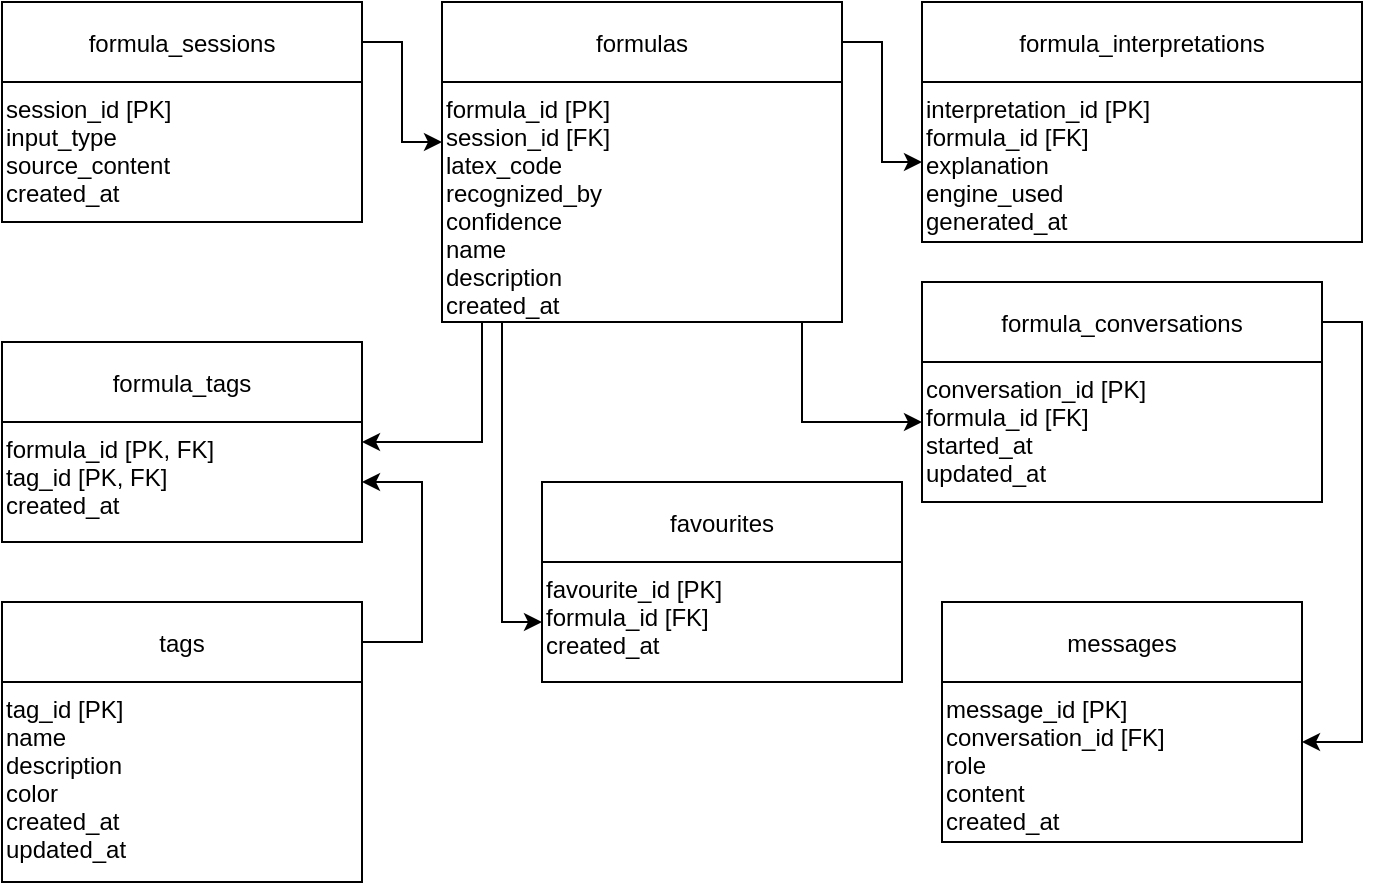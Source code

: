 <mxfile version="26.2.13">
  <diagram name="FormuLaTeX DB Schema" id="formula-db-schema">
    <mxGraphModel dx="1073" dy="572" grid="1" gridSize="10" guides="1" tooltips="1" connect="1" arrows="1" fold="1" page="1" pageScale="1" pageWidth="827" pageHeight="1169" math="0" shadow="0">
      <root>
        <mxCell id="0" />
        <mxCell id="1" parent="0" />
        <mxCell id="Yo8RNc7SqV5ROfsIkOtE-34" value="" style="edgeStyle=orthogonalEdgeStyle;rounded=0;orthogonalLoop=1;jettySize=auto;html=1;" edge="1" parent="1" source="2" target="4">
          <mxGeometry relative="1" as="geometry">
            <Array as="points">
              <mxPoint x="260" y="40" />
              <mxPoint x="260" y="90" />
            </Array>
          </mxGeometry>
        </mxCell>
        <mxCell id="2" value="formula_sessions" style="shape=swimlane;childLayout=stackLayout;horizontal=1;" parent="1" vertex="1">
          <mxGeometry x="60" y="20" width="180" height="110" as="geometry" />
        </mxCell>
        <mxCell id="3" value="session_id [PK]&#xa;input_type&#xa;source_content&#xa;created_at" style="text" parent="2" vertex="1">
          <mxGeometry y="40" width="160" height="70" as="geometry" />
        </mxCell>
        <mxCell id="Yo8RNc7SqV5ROfsIkOtE-36" value="" style="edgeStyle=orthogonalEdgeStyle;rounded=0;orthogonalLoop=1;jettySize=auto;html=1;entryX=0;entryY=0.5;entryDx=0;entryDy=0;" edge="1" parent="1" source="4" target="7">
          <mxGeometry relative="1" as="geometry">
            <Array as="points">
              <mxPoint x="500" y="40" />
              <mxPoint x="500" y="100" />
            </Array>
          </mxGeometry>
        </mxCell>
        <mxCell id="Yo8RNc7SqV5ROfsIkOtE-40" value="" style="edgeStyle=orthogonalEdgeStyle;rounded=0;orthogonalLoop=1;jettySize=auto;html=1;" edge="1" parent="1" source="4" target="14">
          <mxGeometry relative="1" as="geometry">
            <Array as="points">
              <mxPoint x="300" y="240" />
            </Array>
          </mxGeometry>
        </mxCell>
        <mxCell id="Yo8RNc7SqV5ROfsIkOtE-44" value="" style="edgeStyle=orthogonalEdgeStyle;rounded=0;orthogonalLoop=1;jettySize=auto;html=1;" edge="1" parent="1" source="4" target="8">
          <mxGeometry relative="1" as="geometry">
            <mxPoint x="413" y="340.0" as="targetPoint" />
            <Array as="points">
              <mxPoint x="460" y="230" />
            </Array>
          </mxGeometry>
        </mxCell>
        <mxCell id="Yo8RNc7SqV5ROfsIkOtE-46" style="edgeStyle=orthogonalEdgeStyle;rounded=0;orthogonalLoop=1;jettySize=auto;html=1;" edge="1" parent="1" source="4" target="16">
          <mxGeometry relative="1" as="geometry">
            <Array as="points">
              <mxPoint x="310" y="330" />
            </Array>
          </mxGeometry>
        </mxCell>
        <mxCell id="4" value="formulas" style="shape=swimlane;childLayout=stackLayout;horizontal=1;" parent="1" vertex="1">
          <mxGeometry x="280" y="20" width="200" height="160" as="geometry" />
        </mxCell>
        <mxCell id="5" value="formula_id [PK]&#xa;session_id [FK]&#xa;latex_code&#xa;recognized_by&#xa;confidence&#xa;name&#xa;description&#xa;created_at" style="text" parent="4" vertex="1">
          <mxGeometry y="40" width="180" height="120" as="geometry" />
        </mxCell>
        <mxCell id="6" value="formula_interpretations" style="shape=swimlane;childLayout=stackLayout;horizontal=1;" parent="1" vertex="1">
          <mxGeometry x="520" y="20" width="220" height="120" as="geometry" />
        </mxCell>
        <mxCell id="7" value="interpretation_id [PK]&#xa;formula_id [FK]&#xa;explanation&#xa;engine_used&#xa;generated_at" style="text" parent="6" vertex="1">
          <mxGeometry y="40" width="200" height="80" as="geometry" />
        </mxCell>
        <mxCell id="Yo8RNc7SqV5ROfsIkOtE-45" style="edgeStyle=orthogonalEdgeStyle;rounded=0;orthogonalLoop=1;jettySize=auto;html=1;" edge="1" parent="1" source="8" target="10">
          <mxGeometry relative="1" as="geometry">
            <Array as="points">
              <mxPoint x="740" y="180" />
              <mxPoint x="740" y="390" />
            </Array>
          </mxGeometry>
        </mxCell>
        <mxCell id="8" value="formula_conversations" style="shape=swimlane;childLayout=stackLayout;horizontal=1;" parent="1" vertex="1">
          <mxGeometry x="520" y="160" width="200" height="110" as="geometry" />
        </mxCell>
        <mxCell id="9" value="conversation_id [PK]&#xa;formula_id [FK]&#xa;started_at&#xa;updated_at" style="text" parent="8" vertex="1">
          <mxGeometry y="40" width="180" height="70" as="geometry" />
        </mxCell>
        <mxCell id="10" value="messages" style="shape=swimlane;childLayout=stackLayout;horizontal=1;" parent="1" vertex="1">
          <mxGeometry x="530" y="320" width="180" height="120" as="geometry" />
        </mxCell>
        <mxCell id="11" value="message_id [PK]&#xa;conversation_id [FK]&#xa;role&#xa;content&#xa;created_at" style="text" parent="10" vertex="1">
          <mxGeometry y="40" width="160" height="80" as="geometry" />
        </mxCell>
        <mxCell id="Yo8RNc7SqV5ROfsIkOtE-42" value="" style="edgeStyle=orthogonalEdgeStyle;rounded=0;orthogonalLoop=1;jettySize=auto;html=1;" edge="1" parent="1" source="12" target="14">
          <mxGeometry relative="1" as="geometry">
            <Array as="points">
              <mxPoint x="270" y="340" />
              <mxPoint x="270" y="260" />
            </Array>
          </mxGeometry>
        </mxCell>
        <mxCell id="12" value="tags" style="shape=swimlane;childLayout=stackLayout;horizontal=1;" parent="1" vertex="1">
          <mxGeometry x="60" y="320" width="180" height="140" as="geometry" />
        </mxCell>
        <mxCell id="13" value="tag_id [PK]&#xa;name&#xa;description&#xa;color&#xa;created_at&#xa;updated_at" style="text" parent="12" vertex="1">
          <mxGeometry y="40" width="160" height="100" as="geometry" />
        </mxCell>
        <mxCell id="14" value="formula_tags" style="shape=swimlane;childLayout=stackLayout;horizontal=1;" parent="1" vertex="1">
          <mxGeometry x="60" y="190" width="180" height="100" as="geometry" />
        </mxCell>
        <mxCell id="15" value="formula_id [PK, FK]&#xa;tag_id [PK, FK]&#xa;created_at" style="text" parent="14" vertex="1">
          <mxGeometry y="40" width="160" height="60" as="geometry" />
        </mxCell>
        <mxCell id="16" value="favourites" style="shape=swimlane;childLayout=stackLayout;horizontal=1;" parent="1" vertex="1">
          <mxGeometry x="330" y="260" width="180" height="100" as="geometry" />
        </mxCell>
        <mxCell id="17" value="favourite_id [PK]&#xa;formula_id [FK]&#xa;created_at" style="text" parent="16" vertex="1">
          <mxGeometry y="40" width="160" height="60" as="geometry" />
        </mxCell>
      </root>
    </mxGraphModel>
  </diagram>
</mxfile>
